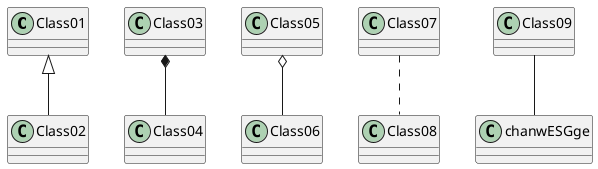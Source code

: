 @startuml test
Class01 <|-- Class02
Class03 *-- Class04
Class05 o-- Class06
Class07 .. Class08
Class09 -- chanwESGge
@enduml
